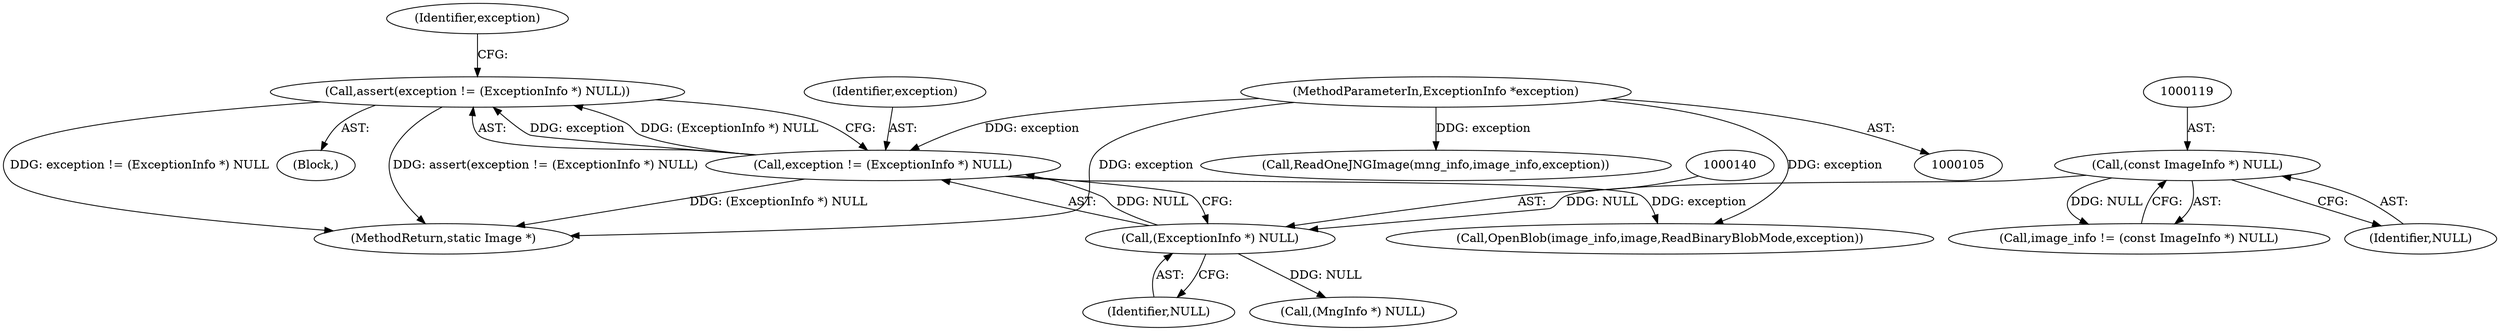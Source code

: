 digraph "0_ImageMagick_aa84944b405acebbeefe871d0f64969b9e9f31ac@API" {
"1000136" [label="(Call,assert(exception != (ExceptionInfo *) NULL))"];
"1000137" [label="(Call,exception != (ExceptionInfo *) NULL)"];
"1000107" [label="(MethodParameterIn,ExceptionInfo *exception)"];
"1000139" [label="(Call,(ExceptionInfo *) NULL)"];
"1000118" [label="(Call,(const ImageInfo *) NULL)"];
"1000141" [label="(Identifier,NULL)"];
"1000139" [label="(Call,(ExceptionInfo *) NULL)"];
"1000138" [label="(Identifier,exception)"];
"1000120" [label="(Identifier,NULL)"];
"1000118" [label="(Call,(const ImageInfo *) NULL)"];
"1000108" [label="(Block,)"];
"1000107" [label="(MethodParameterIn,ExceptionInfo *exception)"];
"1000136" [label="(Call,assert(exception != (ExceptionInfo *) NULL))"];
"1000160" [label="(Call,(MngInfo *) NULL)"];
"1000116" [label="(Call,image_info != (const ImageInfo *) NULL)"];
"1000137" [label="(Call,exception != (ExceptionInfo *) NULL)"];
"1000323" [label="(MethodReturn,static Image *)"];
"1000252" [label="(Call,ReadOneJNGImage(mng_info,image_info,exception))"];
"1000165" [label="(Call,OpenBlob(image_info,image,ReadBinaryBlobMode,exception))"];
"1000145" [label="(Identifier,exception)"];
"1000136" -> "1000108"  [label="AST: "];
"1000136" -> "1000137"  [label="CFG: "];
"1000137" -> "1000136"  [label="AST: "];
"1000145" -> "1000136"  [label="CFG: "];
"1000136" -> "1000323"  [label="DDG: assert(exception != (ExceptionInfo *) NULL)"];
"1000136" -> "1000323"  [label="DDG: exception != (ExceptionInfo *) NULL"];
"1000137" -> "1000136"  [label="DDG: exception"];
"1000137" -> "1000136"  [label="DDG: (ExceptionInfo *) NULL"];
"1000137" -> "1000139"  [label="CFG: "];
"1000138" -> "1000137"  [label="AST: "];
"1000139" -> "1000137"  [label="AST: "];
"1000137" -> "1000323"  [label="DDG: (ExceptionInfo *) NULL"];
"1000107" -> "1000137"  [label="DDG: exception"];
"1000139" -> "1000137"  [label="DDG: NULL"];
"1000137" -> "1000165"  [label="DDG: exception"];
"1000107" -> "1000105"  [label="AST: "];
"1000107" -> "1000323"  [label="DDG: exception"];
"1000107" -> "1000165"  [label="DDG: exception"];
"1000107" -> "1000252"  [label="DDG: exception"];
"1000139" -> "1000141"  [label="CFG: "];
"1000140" -> "1000139"  [label="AST: "];
"1000141" -> "1000139"  [label="AST: "];
"1000118" -> "1000139"  [label="DDG: NULL"];
"1000139" -> "1000160"  [label="DDG: NULL"];
"1000118" -> "1000116"  [label="AST: "];
"1000118" -> "1000120"  [label="CFG: "];
"1000119" -> "1000118"  [label="AST: "];
"1000120" -> "1000118"  [label="AST: "];
"1000116" -> "1000118"  [label="CFG: "];
"1000118" -> "1000116"  [label="DDG: NULL"];
}

